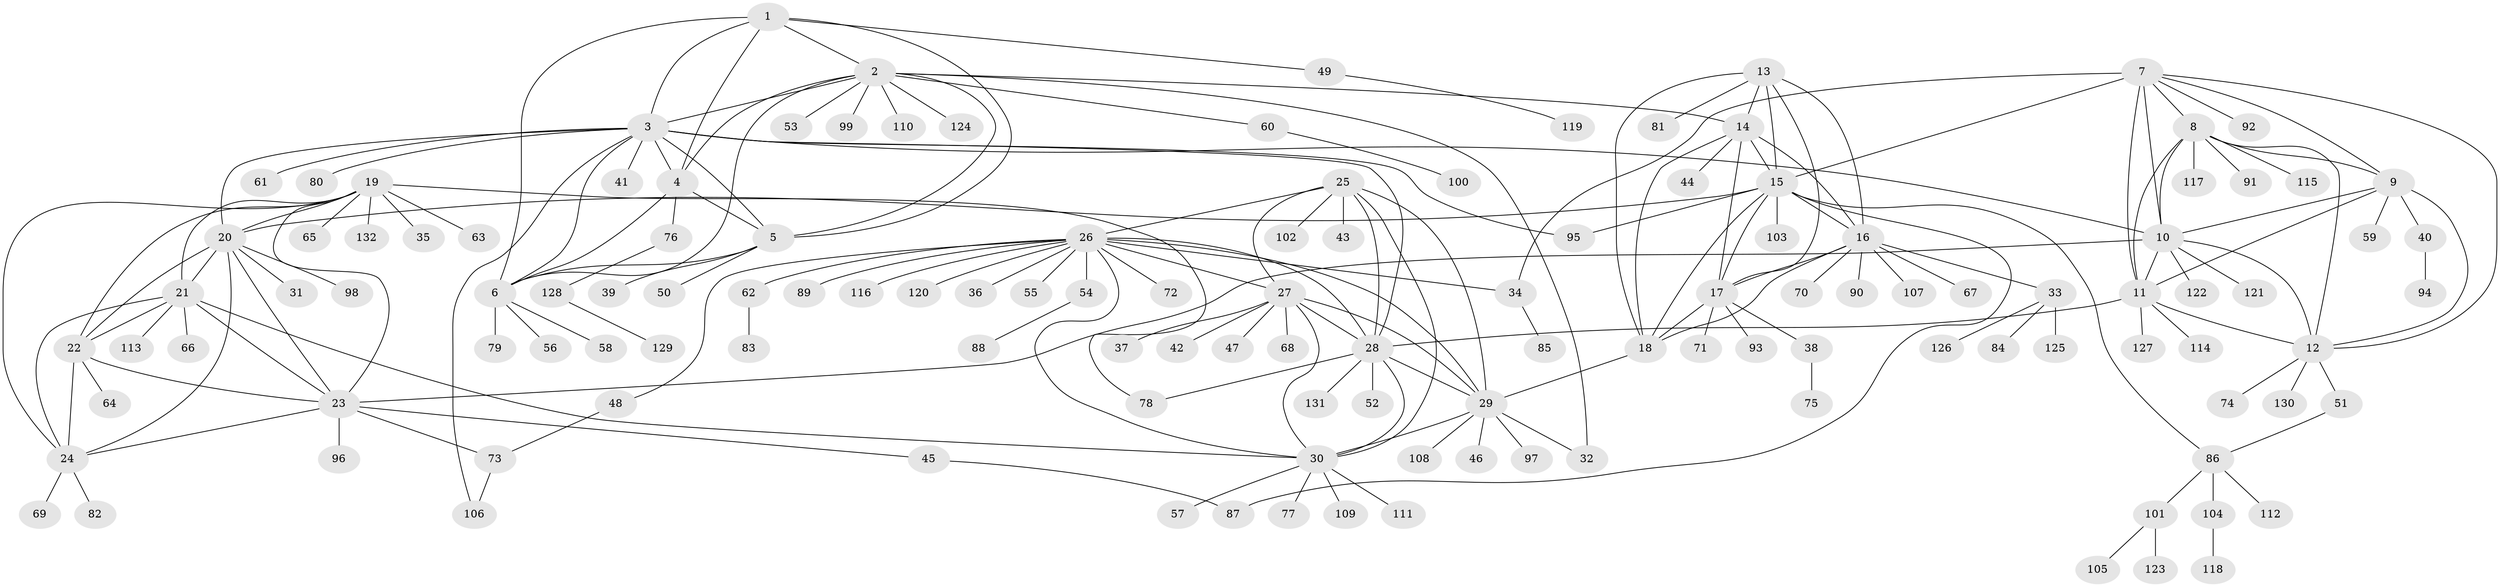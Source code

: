 // coarse degree distribution, {3: 0.02564102564102564, 4: 0.02564102564102564, 1: 0.717948717948718, 6: 0.10256410256410256, 8: 0.07692307692307693, 7: 0.02564102564102564, 2: 0.02564102564102564}
// Generated by graph-tools (version 1.1) at 2025/58/03/04/25 21:58:49]
// undirected, 132 vertices, 195 edges
graph export_dot {
graph [start="1"]
  node [color=gray90,style=filled];
  1;
  2;
  3;
  4;
  5;
  6;
  7;
  8;
  9;
  10;
  11;
  12;
  13;
  14;
  15;
  16;
  17;
  18;
  19;
  20;
  21;
  22;
  23;
  24;
  25;
  26;
  27;
  28;
  29;
  30;
  31;
  32;
  33;
  34;
  35;
  36;
  37;
  38;
  39;
  40;
  41;
  42;
  43;
  44;
  45;
  46;
  47;
  48;
  49;
  50;
  51;
  52;
  53;
  54;
  55;
  56;
  57;
  58;
  59;
  60;
  61;
  62;
  63;
  64;
  65;
  66;
  67;
  68;
  69;
  70;
  71;
  72;
  73;
  74;
  75;
  76;
  77;
  78;
  79;
  80;
  81;
  82;
  83;
  84;
  85;
  86;
  87;
  88;
  89;
  90;
  91;
  92;
  93;
  94;
  95;
  96;
  97;
  98;
  99;
  100;
  101;
  102;
  103;
  104;
  105;
  106;
  107;
  108;
  109;
  110;
  111;
  112;
  113;
  114;
  115;
  116;
  117;
  118;
  119;
  120;
  121;
  122;
  123;
  124;
  125;
  126;
  127;
  128;
  129;
  130;
  131;
  132;
  1 -- 2;
  1 -- 3;
  1 -- 4;
  1 -- 5;
  1 -- 6;
  1 -- 49;
  2 -- 3;
  2 -- 4;
  2 -- 5;
  2 -- 6;
  2 -- 14;
  2 -- 32;
  2 -- 53;
  2 -- 60;
  2 -- 99;
  2 -- 110;
  2 -- 124;
  3 -- 4;
  3 -- 5;
  3 -- 6;
  3 -- 10;
  3 -- 20;
  3 -- 28;
  3 -- 41;
  3 -- 61;
  3 -- 80;
  3 -- 95;
  3 -- 106;
  4 -- 5;
  4 -- 6;
  4 -- 76;
  5 -- 6;
  5 -- 39;
  5 -- 50;
  6 -- 56;
  6 -- 58;
  6 -- 79;
  7 -- 8;
  7 -- 9;
  7 -- 10;
  7 -- 11;
  7 -- 12;
  7 -- 15;
  7 -- 34;
  7 -- 92;
  8 -- 9;
  8 -- 10;
  8 -- 11;
  8 -- 12;
  8 -- 91;
  8 -- 115;
  8 -- 117;
  9 -- 10;
  9 -- 11;
  9 -- 12;
  9 -- 40;
  9 -- 59;
  10 -- 11;
  10 -- 12;
  10 -- 23;
  10 -- 121;
  10 -- 122;
  11 -- 12;
  11 -- 28;
  11 -- 114;
  11 -- 127;
  12 -- 51;
  12 -- 74;
  12 -- 130;
  13 -- 14;
  13 -- 15;
  13 -- 16;
  13 -- 17;
  13 -- 18;
  13 -- 81;
  14 -- 15;
  14 -- 16;
  14 -- 17;
  14 -- 18;
  14 -- 44;
  15 -- 16;
  15 -- 17;
  15 -- 18;
  15 -- 20;
  15 -- 86;
  15 -- 87;
  15 -- 95;
  15 -- 103;
  16 -- 17;
  16 -- 18;
  16 -- 33;
  16 -- 67;
  16 -- 70;
  16 -- 90;
  16 -- 107;
  17 -- 18;
  17 -- 38;
  17 -- 71;
  17 -- 93;
  18 -- 29;
  19 -- 20;
  19 -- 21;
  19 -- 22;
  19 -- 23;
  19 -- 24;
  19 -- 35;
  19 -- 63;
  19 -- 65;
  19 -- 78;
  19 -- 132;
  20 -- 21;
  20 -- 22;
  20 -- 23;
  20 -- 24;
  20 -- 31;
  20 -- 98;
  21 -- 22;
  21 -- 23;
  21 -- 24;
  21 -- 30;
  21 -- 66;
  21 -- 113;
  22 -- 23;
  22 -- 24;
  22 -- 64;
  23 -- 24;
  23 -- 45;
  23 -- 73;
  23 -- 96;
  24 -- 69;
  24 -- 82;
  25 -- 26;
  25 -- 27;
  25 -- 28;
  25 -- 29;
  25 -- 30;
  25 -- 43;
  25 -- 102;
  26 -- 27;
  26 -- 28;
  26 -- 29;
  26 -- 30;
  26 -- 34;
  26 -- 36;
  26 -- 48;
  26 -- 54;
  26 -- 55;
  26 -- 62;
  26 -- 72;
  26 -- 89;
  26 -- 116;
  26 -- 120;
  27 -- 28;
  27 -- 29;
  27 -- 30;
  27 -- 37;
  27 -- 42;
  27 -- 47;
  27 -- 68;
  28 -- 29;
  28 -- 30;
  28 -- 52;
  28 -- 78;
  28 -- 131;
  29 -- 30;
  29 -- 32;
  29 -- 46;
  29 -- 97;
  29 -- 108;
  30 -- 57;
  30 -- 77;
  30 -- 109;
  30 -- 111;
  33 -- 84;
  33 -- 125;
  33 -- 126;
  34 -- 85;
  38 -- 75;
  40 -- 94;
  45 -- 87;
  48 -- 73;
  49 -- 119;
  51 -- 86;
  54 -- 88;
  60 -- 100;
  62 -- 83;
  73 -- 106;
  76 -- 128;
  86 -- 101;
  86 -- 104;
  86 -- 112;
  101 -- 105;
  101 -- 123;
  104 -- 118;
  128 -- 129;
}

